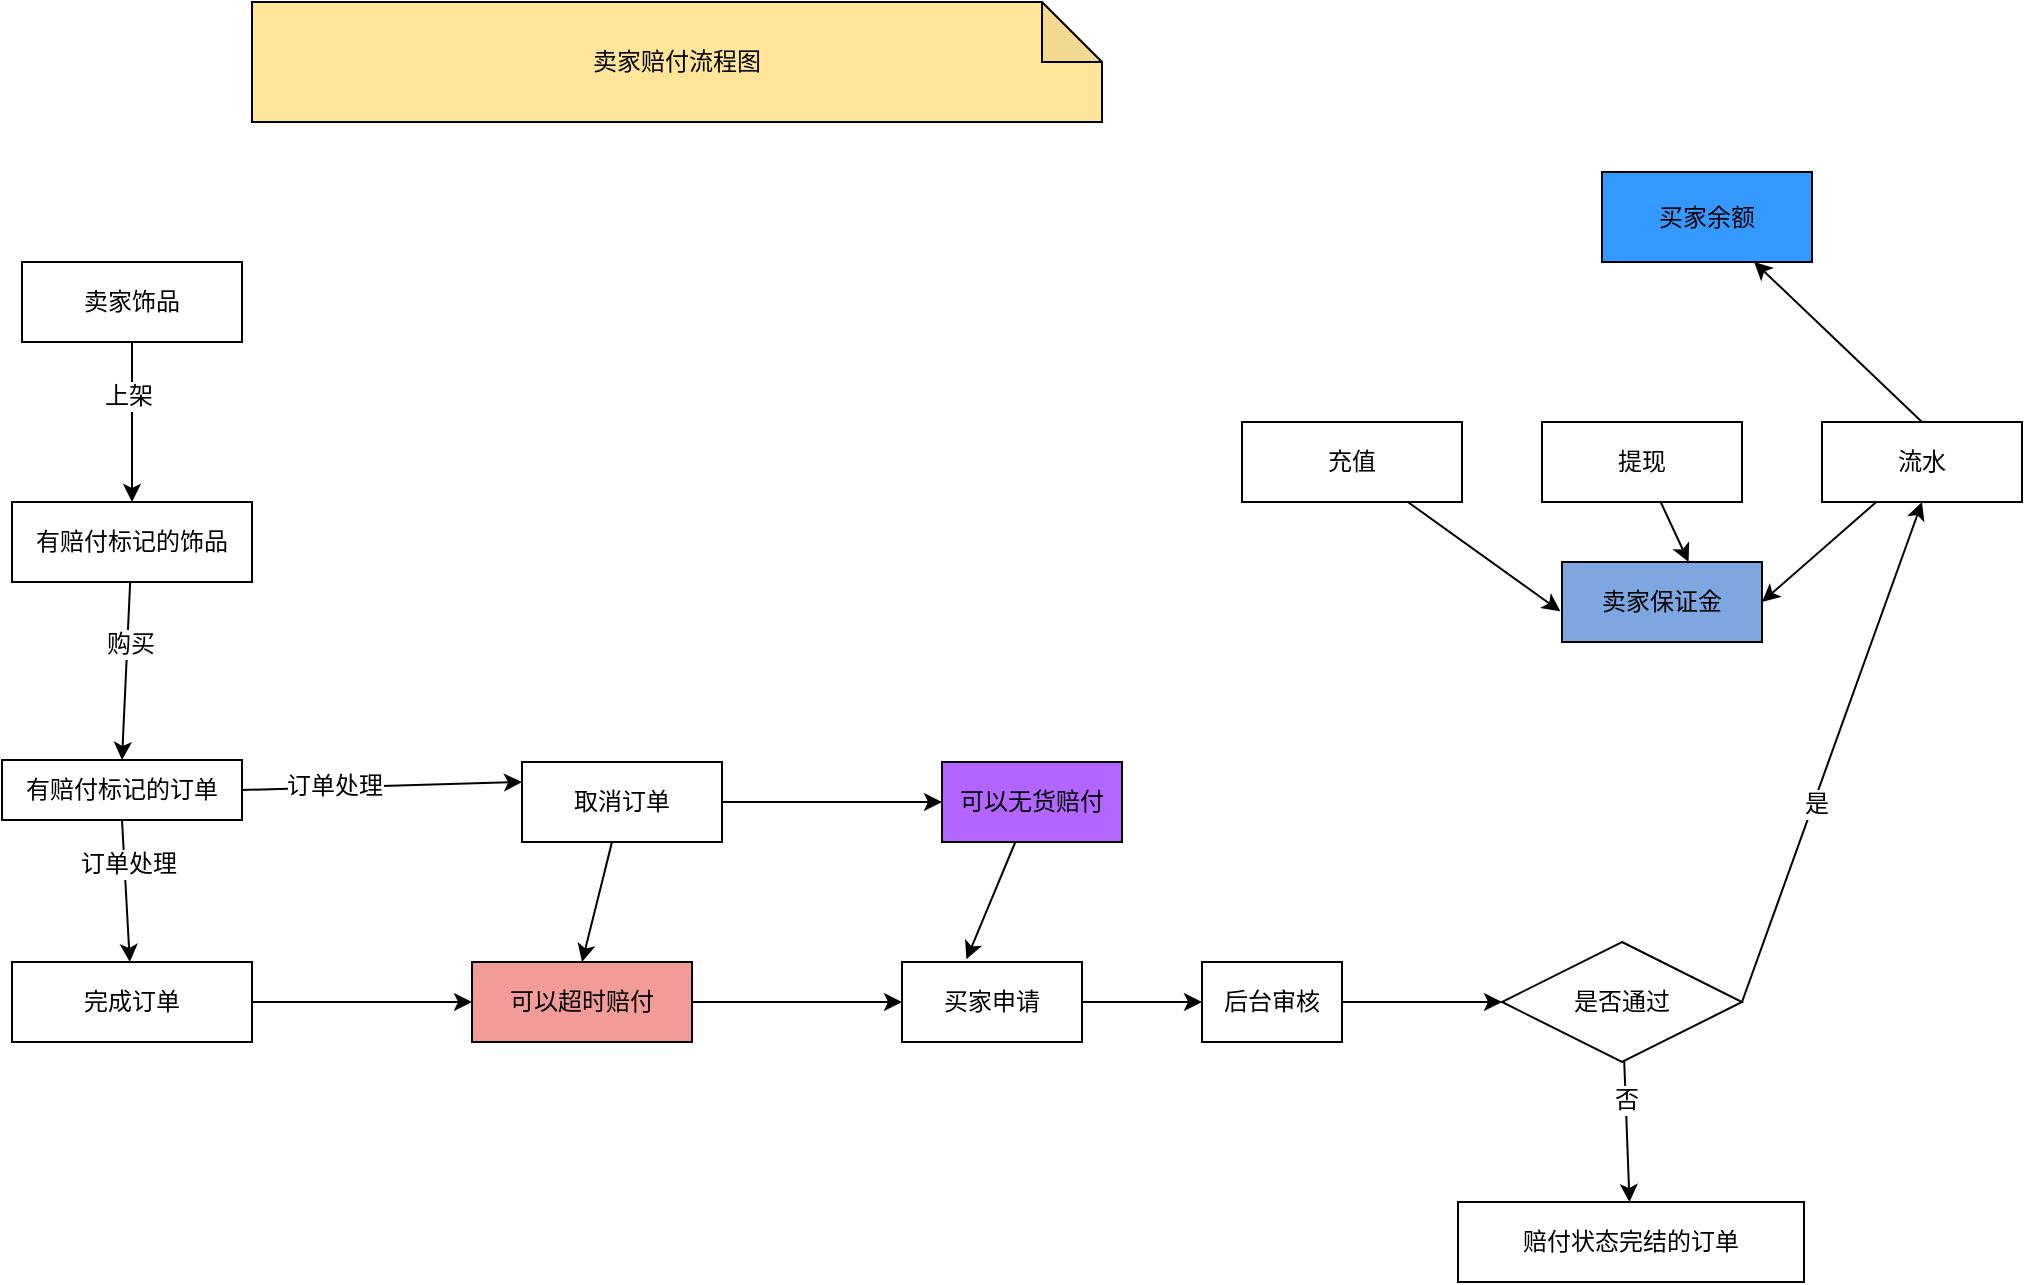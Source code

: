<mxfile version="11.2.8" type="github" pages="1"><diagram id="Lnu3v4uI24CEy0cAnu3g" name="第 1 页"><mxGraphModel dx="1422" dy="762" grid="1" gridSize="10" guides="1" tooltips="1" connect="1" arrows="1" fold="1" page="1" pageScale="1" pageWidth="1654" pageHeight="1169" math="0" shadow="0"><root><mxCell id="0"/><mxCell id="1" parent="0"/><mxCell id="pnqn-u1NDmqxFCkq6uuw-17" style="edgeStyle=none;rounded=0;orthogonalLoop=1;jettySize=auto;html=1;entryX=0.5;entryY=0;entryDx=0;entryDy=0;" edge="1" parent="1" source="pnqn-u1NDmqxFCkq6uuw-15" target="pnqn-u1NDmqxFCkq6uuw-16"><mxGeometry relative="1" as="geometry"/></mxCell><mxCell id="pnqn-u1NDmqxFCkq6uuw-22" value="上架" style="text;html=1;resizable=0;points=[];align=center;verticalAlign=middle;labelBackgroundColor=#ffffff;" vertex="1" connectable="0" parent="pnqn-u1NDmqxFCkq6uuw-17"><mxGeometry x="-0.325" y="-2" relative="1" as="geometry"><mxPoint as="offset"/></mxGeometry></mxCell><mxCell id="pnqn-u1NDmqxFCkq6uuw-15" value="卖家饰品" style="rounded=0;whiteSpace=wrap;html=1;fillColor=#FFFFFF;" vertex="1" parent="1"><mxGeometry x="90" y="320" width="110" height="40" as="geometry"/></mxCell><mxCell id="pnqn-u1NDmqxFCkq6uuw-23" style="edgeStyle=none;rounded=0;orthogonalLoop=1;jettySize=auto;html=1;entryX=0.5;entryY=0;entryDx=0;entryDy=0;" edge="1" parent="1" source="pnqn-u1NDmqxFCkq6uuw-16" target="pnqn-u1NDmqxFCkq6uuw-18"><mxGeometry relative="1" as="geometry"/></mxCell><mxCell id="pnqn-u1NDmqxFCkq6uuw-24" value="购买" style="text;html=1;resizable=0;points=[];align=center;verticalAlign=middle;labelBackgroundColor=#ffffff;" vertex="1" connectable="0" parent="pnqn-u1NDmqxFCkq6uuw-23"><mxGeometry x="-0.314" y="1" relative="1" as="geometry"><mxPoint as="offset"/></mxGeometry></mxCell><mxCell id="pnqn-u1NDmqxFCkq6uuw-16" value="有赔付标记的饰品" style="rounded=0;whiteSpace=wrap;html=1;fillColor=#FFFFFF;" vertex="1" parent="1"><mxGeometry x="85" y="440" width="120" height="40" as="geometry"/></mxCell><mxCell id="pnqn-u1NDmqxFCkq6uuw-28" style="edgeStyle=none;rounded=0;orthogonalLoop=1;jettySize=auto;html=1;exitX=0.5;exitY=1;exitDx=0;exitDy=0;" edge="1" parent="1" source="pnqn-u1NDmqxFCkq6uuw-18" target="pnqn-u1NDmqxFCkq6uuw-26"><mxGeometry relative="1" as="geometry"/></mxCell><mxCell id="pnqn-u1NDmqxFCkq6uuw-30" value="订单处理" style="text;html=1;resizable=0;points=[];align=center;verticalAlign=middle;labelBackgroundColor=#ffffff;" vertex="1" connectable="0" parent="pnqn-u1NDmqxFCkq6uuw-28"><mxGeometry x="-0.396" y="2" relative="1" as="geometry"><mxPoint as="offset"/></mxGeometry></mxCell><mxCell id="pnqn-u1NDmqxFCkq6uuw-29" style="edgeStyle=none;rounded=0;orthogonalLoop=1;jettySize=auto;html=1;exitX=1;exitY=0.5;exitDx=0;exitDy=0;entryX=0;entryY=0.25;entryDx=0;entryDy=0;" edge="1" parent="1" source="pnqn-u1NDmqxFCkq6uuw-18" target="pnqn-u1NDmqxFCkq6uuw-27"><mxGeometry relative="1" as="geometry"/></mxCell><mxCell id="pnqn-u1NDmqxFCkq6uuw-31" value="订单处理" style="text;html=1;resizable=0;points=[];align=center;verticalAlign=middle;labelBackgroundColor=#ffffff;" vertex="1" connectable="0" parent="pnqn-u1NDmqxFCkq6uuw-29"><mxGeometry x="-0.344" y="1" relative="1" as="geometry"><mxPoint as="offset"/></mxGeometry></mxCell><mxCell id="pnqn-u1NDmqxFCkq6uuw-18" value="有赔付标记的订单" style="rounded=0;whiteSpace=wrap;html=1;fillColor=#FFFFFF;" vertex="1" parent="1"><mxGeometry x="80" y="569" width="120" height="30" as="geometry"/></mxCell><mxCell id="pnqn-u1NDmqxFCkq6uuw-35" style="edgeStyle=none;rounded=0;orthogonalLoop=1;jettySize=auto;html=1;exitX=1;exitY=0.5;exitDx=0;exitDy=0;entryX=0;entryY=0.5;entryDx=0;entryDy=0;" edge="1" parent="1" source="pnqn-u1NDmqxFCkq6uuw-26" target="pnqn-u1NDmqxFCkq6uuw-33"><mxGeometry relative="1" as="geometry"/></mxCell><mxCell id="pnqn-u1NDmqxFCkq6uuw-26" value="完成订单" style="rounded=0;whiteSpace=wrap;html=1;fillColor=#FFFFFF;" vertex="1" parent="1"><mxGeometry x="85" y="670" width="120" height="40" as="geometry"/></mxCell><mxCell id="pnqn-u1NDmqxFCkq6uuw-36" style="edgeStyle=none;rounded=0;orthogonalLoop=1;jettySize=auto;html=1;entryX=0.5;entryY=0;entryDx=0;entryDy=0;" edge="1" parent="1" source="pnqn-u1NDmqxFCkq6uuw-27" target="pnqn-u1NDmqxFCkq6uuw-33"><mxGeometry relative="1" as="geometry"/></mxCell><mxCell id="pnqn-u1NDmqxFCkq6uuw-38" value="&lt;br&gt;" style="text;html=1;resizable=0;points=[];align=center;verticalAlign=middle;labelBackgroundColor=#ffffff;" vertex="1" connectable="0" parent="pnqn-u1NDmqxFCkq6uuw-36"><mxGeometry x="-0.489" relative="1" as="geometry"><mxPoint y="-1" as="offset"/></mxGeometry></mxCell><mxCell id="pnqn-u1NDmqxFCkq6uuw-37" style="edgeStyle=none;rounded=0;orthogonalLoop=1;jettySize=auto;html=1;entryX=0;entryY=0.5;entryDx=0;entryDy=0;" edge="1" parent="1" source="pnqn-u1NDmqxFCkq6uuw-27" target="pnqn-u1NDmqxFCkq6uuw-34"><mxGeometry relative="1" as="geometry"/></mxCell><mxCell id="pnqn-u1NDmqxFCkq6uuw-27" value="取消订单" style="rounded=0;whiteSpace=wrap;html=1;fillColor=#FFFFFF;" vertex="1" parent="1"><mxGeometry x="340" y="570" width="100" height="40" as="geometry"/></mxCell><mxCell id="pnqn-u1NDmqxFCkq6uuw-43" style="edgeStyle=none;rounded=0;orthogonalLoop=1;jettySize=auto;html=1;" edge="1" parent="1" source="pnqn-u1NDmqxFCkq6uuw-33" target="pnqn-u1NDmqxFCkq6uuw-41"><mxGeometry relative="1" as="geometry"/></mxCell><mxCell id="pnqn-u1NDmqxFCkq6uuw-33" value="可以超时赔付" style="rounded=0;whiteSpace=wrap;html=1;fillColor=#F19C99;" vertex="1" parent="1"><mxGeometry x="315" y="670" width="110" height="40" as="geometry"/></mxCell><mxCell id="pnqn-u1NDmqxFCkq6uuw-52" style="rounded=0;orthogonalLoop=1;jettySize=auto;html=1;entryX=0.358;entryY=-0.033;entryDx=0;entryDy=0;entryPerimeter=0;" edge="1" parent="1" source="pnqn-u1NDmqxFCkq6uuw-34" target="pnqn-u1NDmqxFCkq6uuw-41"><mxGeometry relative="1" as="geometry"/></mxCell><mxCell id="pnqn-u1NDmqxFCkq6uuw-34" value="可以无货赔付" style="rounded=0;whiteSpace=wrap;html=1;fillColor=#B266FF;" vertex="1" parent="1"><mxGeometry x="550" y="570" width="90" height="40" as="geometry"/></mxCell><mxCell id="pnqn-u1NDmqxFCkq6uuw-44" style="edgeStyle=none;rounded=0;orthogonalLoop=1;jettySize=auto;html=1;" edge="1" parent="1" source="pnqn-u1NDmqxFCkq6uuw-41" target="pnqn-u1NDmqxFCkq6uuw-42"><mxGeometry relative="1" as="geometry"/></mxCell><mxCell id="pnqn-u1NDmqxFCkq6uuw-41" value="买家申请" style="rounded=0;whiteSpace=wrap;html=1;fillColor=#FFFFFF;" vertex="1" parent="1"><mxGeometry x="530" y="670" width="90" height="40" as="geometry"/></mxCell><mxCell id="pnqn-u1NDmqxFCkq6uuw-53" style="edgeStyle=none;rounded=0;orthogonalLoop=1;jettySize=auto;html=1;entryX=0;entryY=0.5;entryDx=0;entryDy=0;" edge="1" parent="1" source="pnqn-u1NDmqxFCkq6uuw-42" target="pnqn-u1NDmqxFCkq6uuw-45"><mxGeometry relative="1" as="geometry"/></mxCell><mxCell id="pnqn-u1NDmqxFCkq6uuw-42" value="后台审核" style="rounded=0;whiteSpace=wrap;html=1;fillColor=#FFFFFF;" vertex="1" parent="1"><mxGeometry x="680" y="670" width="70" height="40" as="geometry"/></mxCell><mxCell id="pnqn-u1NDmqxFCkq6uuw-54" style="edgeStyle=none;rounded=0;orthogonalLoop=1;jettySize=auto;html=1;" edge="1" parent="1" source="pnqn-u1NDmqxFCkq6uuw-45" target="pnqn-u1NDmqxFCkq6uuw-47"><mxGeometry relative="1" as="geometry"/></mxCell><mxCell id="pnqn-u1NDmqxFCkq6uuw-55" value="否" style="text;html=1;resizable=0;points=[];align=center;verticalAlign=middle;labelBackgroundColor=#ffffff;" vertex="1" connectable="0" parent="pnqn-u1NDmqxFCkq6uuw-54"><mxGeometry x="-0.445" relative="1" as="geometry"><mxPoint as="offset"/></mxGeometry></mxCell><mxCell id="pnqn-u1NDmqxFCkq6uuw-56" style="edgeStyle=none;rounded=0;orthogonalLoop=1;jettySize=auto;html=1;entryX=0.5;entryY=1;entryDx=0;entryDy=0;exitX=1;exitY=0.5;exitDx=0;exitDy=0;" edge="1" parent="1" source="pnqn-u1NDmqxFCkq6uuw-45" target="pnqn-u1NDmqxFCkq6uuw-4"><mxGeometry relative="1" as="geometry"><mxPoint x="900" y="570" as="targetPoint"/></mxGeometry></mxCell><mxCell id="pnqn-u1NDmqxFCkq6uuw-58" value="是" style="text;html=1;resizable=0;points=[];align=center;verticalAlign=middle;labelBackgroundColor=#ffffff;" vertex="1" connectable="0" parent="pnqn-u1NDmqxFCkq6uuw-56"><mxGeometry x="-0.204" y="-1" relative="1" as="geometry"><mxPoint as="offset"/></mxGeometry></mxCell><mxCell id="pnqn-u1NDmqxFCkq6uuw-45" value="是否通过" style="rhombus;whiteSpace=wrap;html=1;fillColor=#FFFFFF;" vertex="1" parent="1"><mxGeometry x="830" y="660" width="120" height="60" as="geometry"/></mxCell><mxCell id="pnqn-u1NDmqxFCkq6uuw-47" value="赔付状态完结的订单" style="rounded=0;whiteSpace=wrap;html=1;fillColor=#FFFFFF;" vertex="1" parent="1"><mxGeometry x="808" y="790" width="173" height="40" as="geometry"/></mxCell><mxCell id="pnqn-u1NDmqxFCkq6uuw-59" value="买家余额" style="rounded=0;whiteSpace=wrap;html=1;fillColor=#3399FF;" vertex="1" parent="1"><mxGeometry x="880" y="275" width="105" height="45" as="geometry"/></mxCell><mxCell id="pnqn-u1NDmqxFCkq6uuw-60" style="edgeStyle=none;rounded=0;orthogonalLoop=1;jettySize=auto;html=1;exitX=0.5;exitY=0;exitDx=0;exitDy=0;" edge="1" parent="1" source="pnqn-u1NDmqxFCkq6uuw-4" target="pnqn-u1NDmqxFCkq6uuw-59"><mxGeometry relative="1" as="geometry"/></mxCell><mxCell id="pnqn-u1NDmqxFCkq6uuw-61" value="卖家赔付流程图" style="shape=note;whiteSpace=wrap;html=1;backgroundOutline=1;darkOpacity=0.05;fillColor=#FFE599;" vertex="1" parent="1"><mxGeometry x="205" y="190" width="425" height="60" as="geometry"/></mxCell><mxCell id="pnqn-u1NDmqxFCkq6uuw-2" value="充值" style="rounded=0;whiteSpace=wrap;html=1;" vertex="1" parent="1"><mxGeometry x="700" y="400" width="110" height="40" as="geometry"/></mxCell><mxCell id="pnqn-u1NDmqxFCkq6uuw-3" value="提现" style="rounded=0;whiteSpace=wrap;html=1;" vertex="1" parent="1"><mxGeometry x="850" y="400" width="100" height="40" as="geometry"/></mxCell><mxCell id="pnqn-u1NDmqxFCkq6uuw-4" value="流水" style="rounded=0;whiteSpace=wrap;html=1;" vertex="1" parent="1"><mxGeometry x="990" y="400" width="100" height="40" as="geometry"/></mxCell><mxCell id="pnqn-u1NDmqxFCkq6uuw-10" value="卖家保证金" style="rounded=0;whiteSpace=wrap;html=1;fillColor=#7EA6E0;" vertex="1" parent="1"><mxGeometry x="860" y="470" width="100" height="40" as="geometry"/></mxCell><mxCell id="pnqn-u1NDmqxFCkq6uuw-12" style="rounded=0;orthogonalLoop=1;jettySize=auto;html=1;entryX=-0.008;entryY=0.617;entryDx=0;entryDy=0;entryPerimeter=0;" edge="1" parent="1" source="pnqn-u1NDmqxFCkq6uuw-2" target="pnqn-u1NDmqxFCkq6uuw-10"><mxGeometry relative="1" as="geometry"/></mxCell><mxCell id="pnqn-u1NDmqxFCkq6uuw-13" style="rounded=0;orthogonalLoop=1;jettySize=auto;html=1;entryX=0.633;entryY=0;entryDx=0;entryDy=0;entryPerimeter=0;" edge="1" parent="1" source="pnqn-u1NDmqxFCkq6uuw-3" target="pnqn-u1NDmqxFCkq6uuw-10"><mxGeometry relative="1" as="geometry"/></mxCell><mxCell id="pnqn-u1NDmqxFCkq6uuw-14" style="rounded=0;orthogonalLoop=1;jettySize=auto;html=1;entryX=1;entryY=0.5;entryDx=0;entryDy=0;" edge="1" parent="1" source="pnqn-u1NDmqxFCkq6uuw-4" target="pnqn-u1NDmqxFCkq6uuw-10"><mxGeometry relative="1" as="geometry"/></mxCell></root></mxGraphModel></diagram></mxfile>